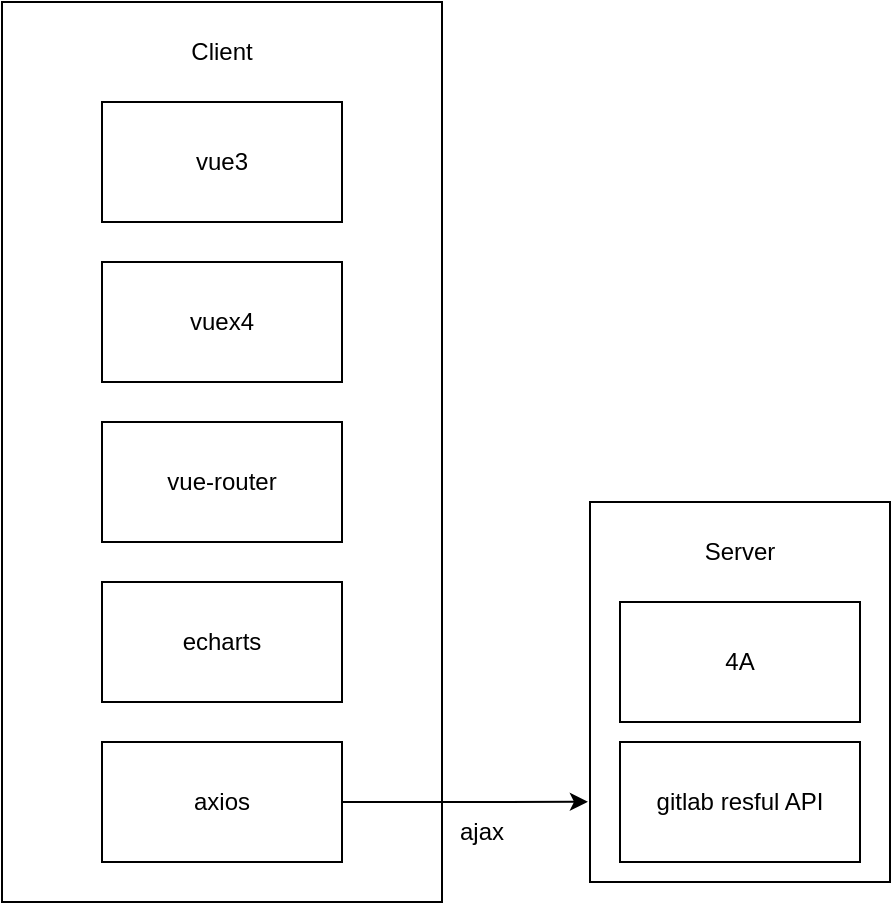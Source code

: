<mxfile version="15.5.6" type="github">
  <diagram id="wvkO99SqNG5MWq3r0JWN" name="Page-1">
    <mxGraphModel dx="1426" dy="826" grid="1" gridSize="10" guides="1" tooltips="1" connect="1" arrows="1" fold="1" page="1" pageScale="1" pageWidth="827" pageHeight="1169" math="0" shadow="0">
      <root>
        <mxCell id="0" />
        <mxCell id="1" parent="0" />
        <mxCell id="F6gjIIQtkY4hrttGLpme-3" value="" style="rounded=0;whiteSpace=wrap;html=1;" vertex="1" parent="1">
          <mxGeometry x="414" y="580" width="150" height="190" as="geometry" />
        </mxCell>
        <mxCell id="F6gjIIQtkY4hrttGLpme-1" value="gitlab resful API" style="rounded=0;whiteSpace=wrap;html=1;" vertex="1" parent="1">
          <mxGeometry x="429" y="700" width="120" height="60" as="geometry" />
        </mxCell>
        <mxCell id="F6gjIIQtkY4hrttGLpme-5" value="4A" style="rounded=0;whiteSpace=wrap;html=1;" vertex="1" parent="1">
          <mxGeometry x="429" y="630" width="120" height="60" as="geometry" />
        </mxCell>
        <mxCell id="F6gjIIQtkY4hrttGLpme-6" value="Server" style="text;html=1;strokeColor=none;fillColor=none;align=center;verticalAlign=middle;whiteSpace=wrap;rounded=0;" vertex="1" parent="1">
          <mxGeometry x="459" y="590" width="60" height="30" as="geometry" />
        </mxCell>
        <mxCell id="F6gjIIQtkY4hrttGLpme-7" value="" style="rounded=0;whiteSpace=wrap;html=1;" vertex="1" parent="1">
          <mxGeometry x="120" y="330" width="220" height="450" as="geometry" />
        </mxCell>
        <mxCell id="F6gjIIQtkY4hrttGLpme-8" value="Client" style="text;html=1;strokeColor=none;fillColor=none;align=center;verticalAlign=middle;whiteSpace=wrap;rounded=0;" vertex="1" parent="1">
          <mxGeometry x="200" y="340" width="60" height="30" as="geometry" />
        </mxCell>
        <mxCell id="F6gjIIQtkY4hrttGLpme-9" value="vue3" style="rounded=0;whiteSpace=wrap;html=1;" vertex="1" parent="1">
          <mxGeometry x="170" y="380" width="120" height="60" as="geometry" />
        </mxCell>
        <mxCell id="F6gjIIQtkY4hrttGLpme-10" value="vuex4" style="rounded=0;whiteSpace=wrap;html=1;" vertex="1" parent="1">
          <mxGeometry x="170" y="460" width="120" height="60" as="geometry" />
        </mxCell>
        <mxCell id="F6gjIIQtkY4hrttGLpme-11" value="vue-router" style="rounded=0;whiteSpace=wrap;html=1;" vertex="1" parent="1">
          <mxGeometry x="170" y="540" width="120" height="60" as="geometry" />
        </mxCell>
        <mxCell id="F6gjIIQtkY4hrttGLpme-12" value="echarts" style="rounded=0;whiteSpace=wrap;html=1;" vertex="1" parent="1">
          <mxGeometry x="170" y="620" width="120" height="60" as="geometry" />
        </mxCell>
        <mxCell id="F6gjIIQtkY4hrttGLpme-14" style="edgeStyle=orthogonalEdgeStyle;rounded=0;orthogonalLoop=1;jettySize=auto;html=1;entryX=-0.007;entryY=0.789;entryDx=0;entryDy=0;entryPerimeter=0;" edge="1" parent="1" source="F6gjIIQtkY4hrttGLpme-13" target="F6gjIIQtkY4hrttGLpme-3">
          <mxGeometry relative="1" as="geometry" />
        </mxCell>
        <mxCell id="F6gjIIQtkY4hrttGLpme-13" value="axios" style="rounded=0;whiteSpace=wrap;html=1;" vertex="1" parent="1">
          <mxGeometry x="170" y="700" width="120" height="60" as="geometry" />
        </mxCell>
        <mxCell id="F6gjIIQtkY4hrttGLpme-15" value="ajax" style="text;html=1;strokeColor=none;fillColor=none;align=center;verticalAlign=middle;whiteSpace=wrap;rounded=0;" vertex="1" parent="1">
          <mxGeometry x="330" y="730" width="60" height="30" as="geometry" />
        </mxCell>
      </root>
    </mxGraphModel>
  </diagram>
</mxfile>

